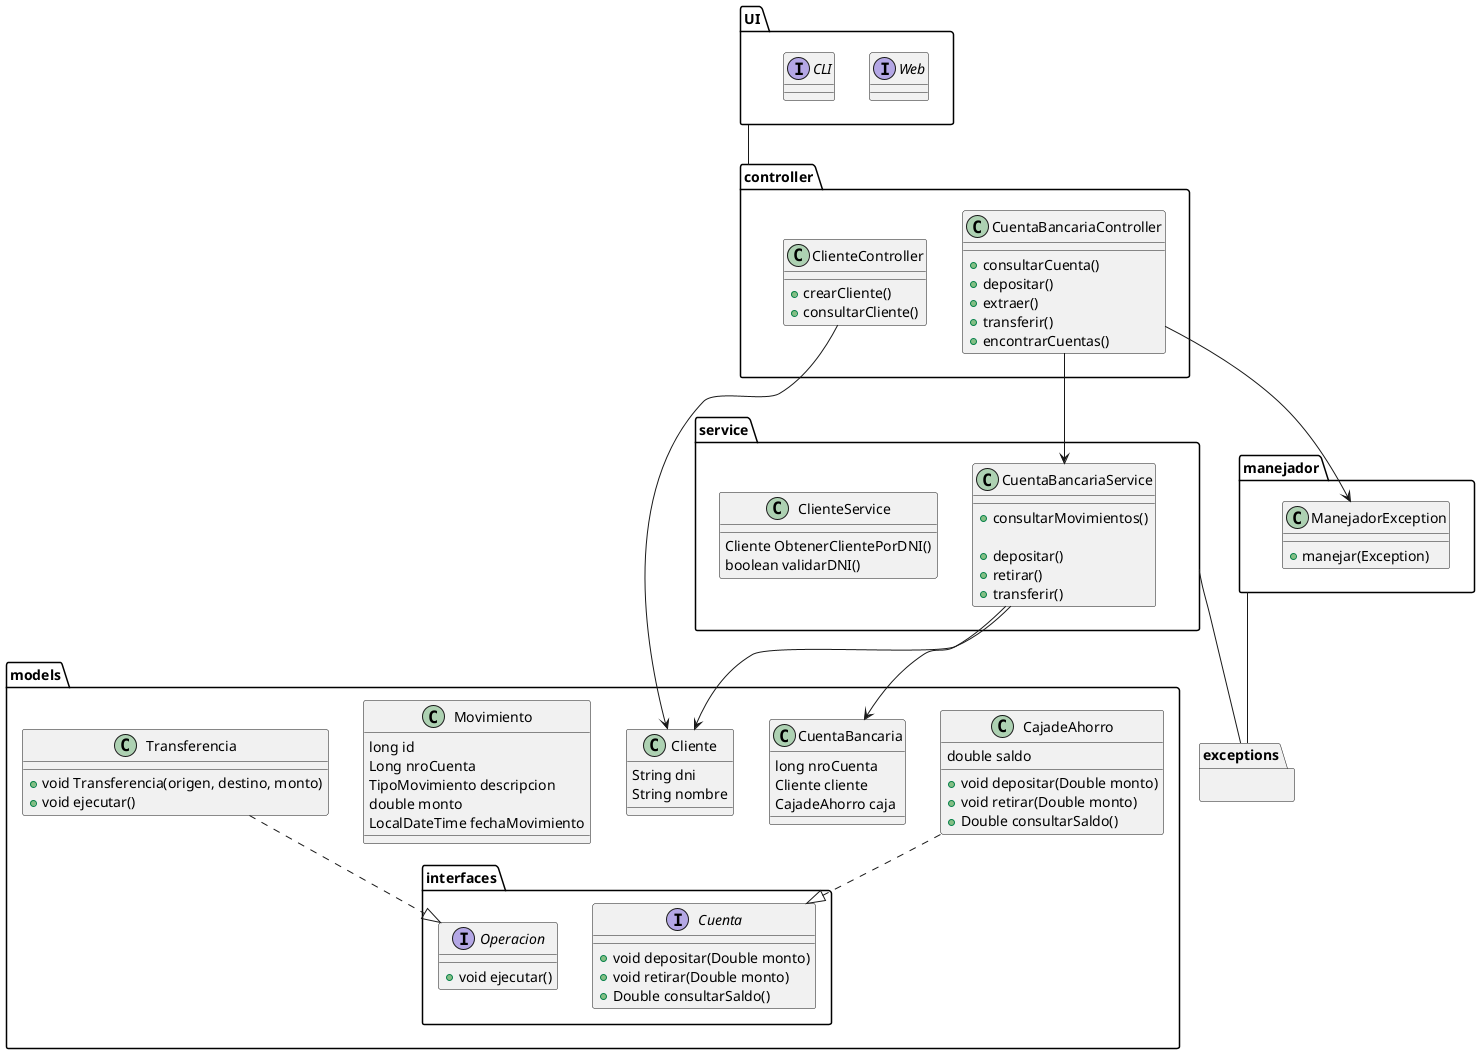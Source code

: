 @startuml

package controller {
    class ClienteController {
        +crearCliente()
        +consultarCliente()
    }

    class CuentaBancariaController {
        +consultarCuenta()
        +depositar()
        +extraer()
        +transferir()
        +encontrarCuentas()
    }
}

package service {
    class CuentaBancariaService {
        +consultarMovimientos()

        +depositar()
        +retirar()
        +transferir()
    }

    class ClienteService{
        Cliente ObtenerClientePorDNI()
        boolean validarDNI()
    }
}

package models {
    package interfaces{

        interface Operacion{
            +void ejecutar()
        }
        interface Cuenta{
            +void depositar(Double monto)
            +void retirar(Double monto)
            +Double consultarSaldo()
        }

    }
    class CajadeAhorro{
        double saldo
        +void depositar(Double monto)
        +void retirar(Double monto)
        +Double consultarSaldo()
    }
    class Cliente {
        String dni
        String nombre
    }
    class CuentaBancaria {
        long nroCuenta
        Cliente cliente
        CajadeAhorro caja
    }
    class Movimiento{
        long id
        Long nroCuenta
        TipoMovimiento descripcion
        double monto
        LocalDateTime fechaMovimiento
    }
    class Transferencia{
        +void Transferencia(origen, destino, monto)
        +void ejecutar()
    }

    
CajadeAhorro ..|> interfaces.Cuenta
Transferencia ..|> interfaces.Operacion
}

package UI {
    interface Web {}

    interface CLI {}
}

package exceptions {

}

package manejador {
    class ManejadorException {
        +manejar(Exception)
    }
}

' Relaciones
ClienteController --> Cliente
CuentaBancariaController --> CuentaBancariaService
CuentaBancariaService --> CuentaBancaria
CuentaBancariaService --> Cliente
service--exceptions
manejador--exceptions
UI -- controller


CuentaBancariaController --> ManejadorException


@enduml